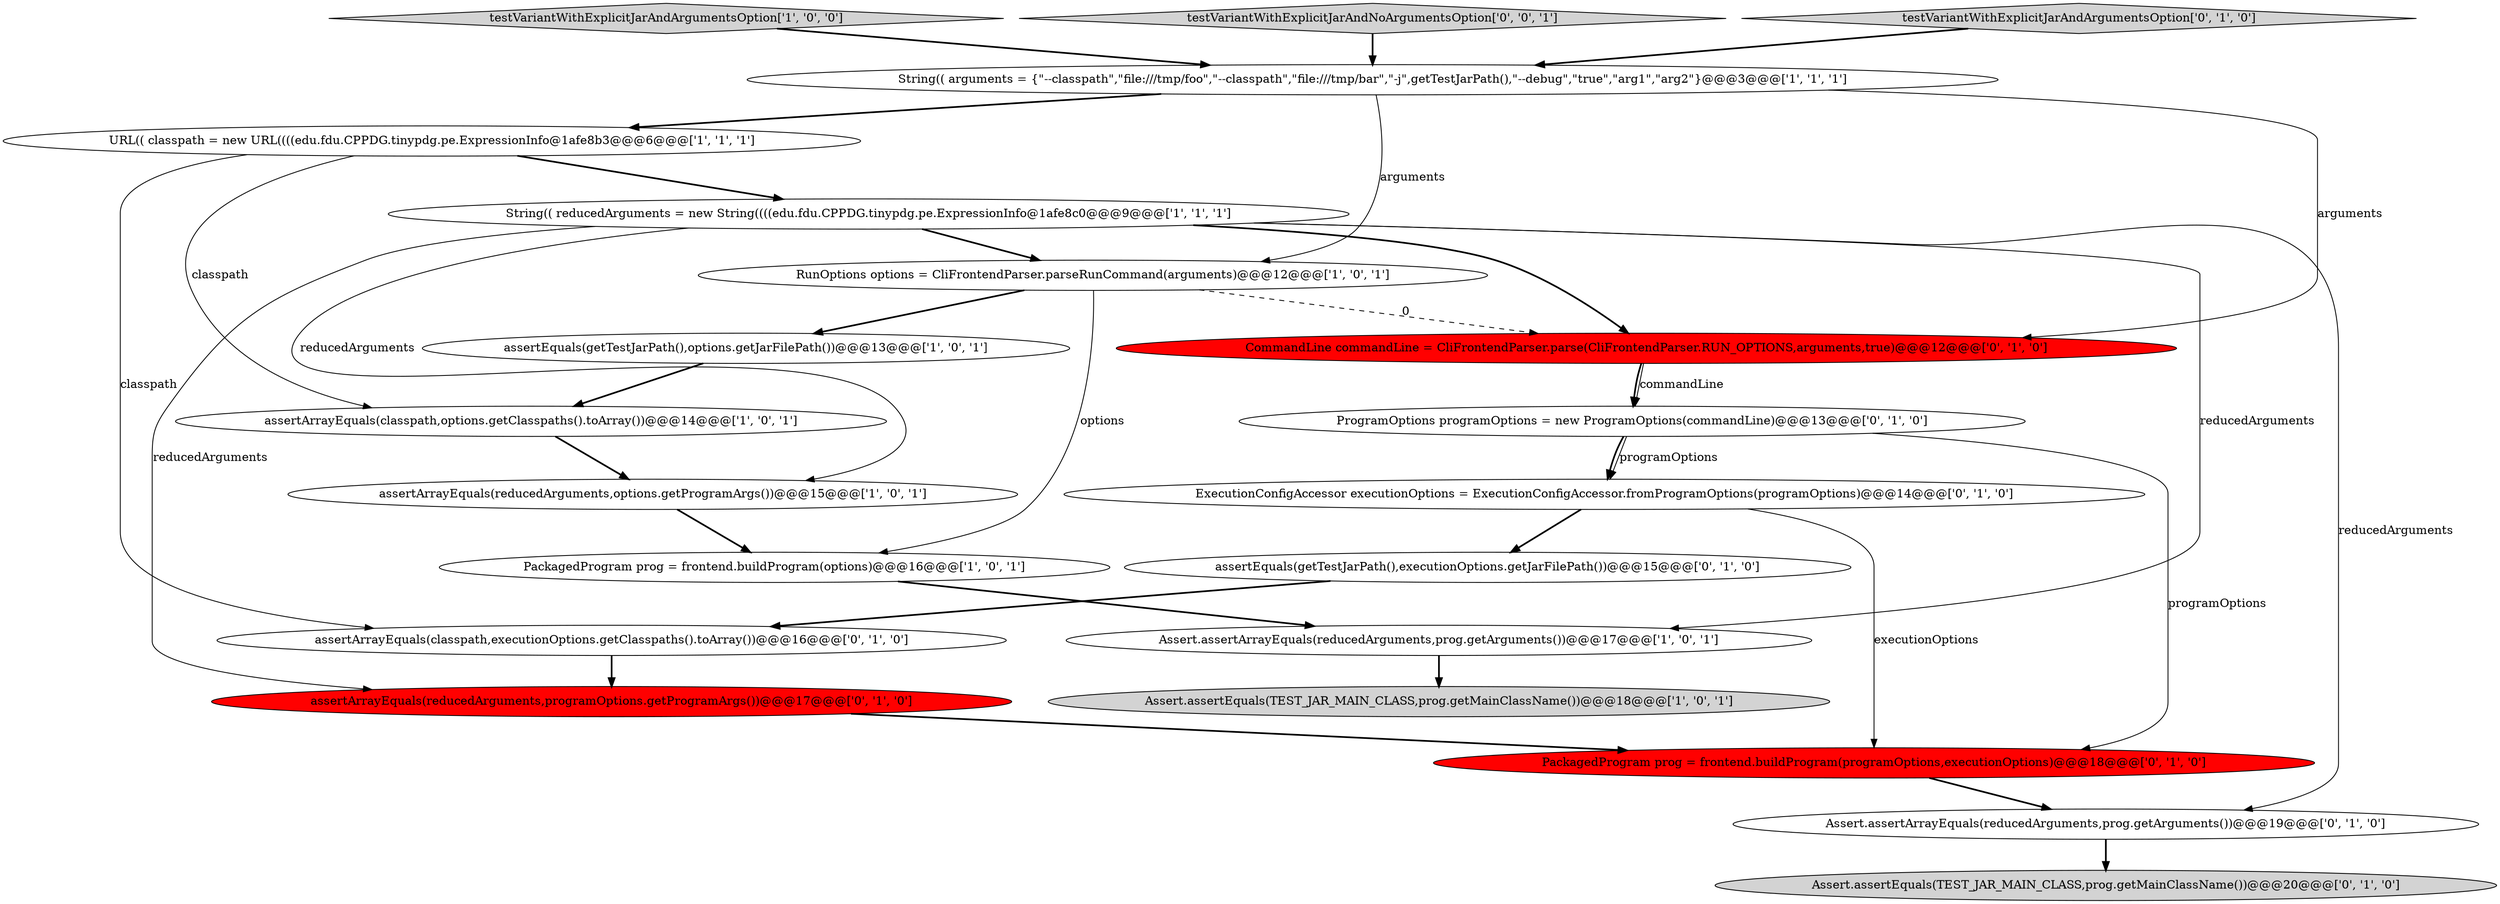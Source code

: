 digraph {
1 [style = filled, label = "Assert.assertArrayEquals(reducedArguments,prog.getArguments())@@@17@@@['1', '0', '1']", fillcolor = white, shape = ellipse image = "AAA0AAABBB1BBB"];
15 [style = filled, label = "assertArrayEquals(reducedArguments,programOptions.getProgramArgs())@@@17@@@['0', '1', '0']", fillcolor = red, shape = ellipse image = "AAA1AAABBB2BBB"];
3 [style = filled, label = "String(( reducedArguments = new String((((edu.fdu.CPPDG.tinypdg.pe.ExpressionInfo@1afe8c0@@@9@@@['1', '1', '1']", fillcolor = white, shape = ellipse image = "AAA0AAABBB1BBB"];
0 [style = filled, label = "assertArrayEquals(classpath,options.getClasspaths().toArray())@@@14@@@['1', '0', '1']", fillcolor = white, shape = ellipse image = "AAA0AAABBB1BBB"];
18 [style = filled, label = "ExecutionConfigAccessor executionOptions = ExecutionConfigAccessor.fromProgramOptions(programOptions)@@@14@@@['0', '1', '0']", fillcolor = white, shape = ellipse image = "AAA0AAABBB2BBB"];
9 [style = filled, label = "RunOptions options = CliFrontendParser.parseRunCommand(arguments)@@@12@@@['1', '0', '1']", fillcolor = white, shape = ellipse image = "AAA0AAABBB1BBB"];
19 [style = filled, label = "assertArrayEquals(classpath,executionOptions.getClasspaths().toArray())@@@16@@@['0', '1', '0']", fillcolor = white, shape = ellipse image = "AAA0AAABBB2BBB"];
16 [style = filled, label = "Assert.assertArrayEquals(reducedArguments,prog.getArguments())@@@19@@@['0', '1', '0']", fillcolor = white, shape = ellipse image = "AAA0AAABBB2BBB"];
7 [style = filled, label = "URL(( classpath = new URL((((edu.fdu.CPPDG.tinypdg.pe.ExpressionInfo@1afe8b3@@@6@@@['1', '1', '1']", fillcolor = white, shape = ellipse image = "AAA0AAABBB1BBB"];
11 [style = filled, label = "CommandLine commandLine = CliFrontendParser.parse(CliFrontendParser.RUN_OPTIONS,arguments,true)@@@12@@@['0', '1', '0']", fillcolor = red, shape = ellipse image = "AAA1AAABBB2BBB"];
10 [style = filled, label = "Assert.assertEquals(TEST_JAR_MAIN_CLASS,prog.getMainClassName())@@@18@@@['1', '0', '1']", fillcolor = lightgray, shape = ellipse image = "AAA0AAABBB1BBB"];
14 [style = filled, label = "assertEquals(getTestJarPath(),executionOptions.getJarFilePath())@@@15@@@['0', '1', '0']", fillcolor = white, shape = ellipse image = "AAA0AAABBB2BBB"];
4 [style = filled, label = "assertEquals(getTestJarPath(),options.getJarFilePath())@@@13@@@['1', '0', '1']", fillcolor = white, shape = ellipse image = "AAA0AAABBB1BBB"];
5 [style = filled, label = "PackagedProgram prog = frontend.buildProgram(options)@@@16@@@['1', '0', '1']", fillcolor = white, shape = ellipse image = "AAA0AAABBB1BBB"];
6 [style = filled, label = "testVariantWithExplicitJarAndArgumentsOption['1', '0', '0']", fillcolor = lightgray, shape = diamond image = "AAA0AAABBB1BBB"];
21 [style = filled, label = "testVariantWithExplicitJarAndNoArgumentsOption['0', '0', '1']", fillcolor = lightgray, shape = diamond image = "AAA0AAABBB3BBB"];
20 [style = filled, label = "Assert.assertEquals(TEST_JAR_MAIN_CLASS,prog.getMainClassName())@@@20@@@['0', '1', '0']", fillcolor = lightgray, shape = ellipse image = "AAA0AAABBB2BBB"];
12 [style = filled, label = "PackagedProgram prog = frontend.buildProgram(programOptions,executionOptions)@@@18@@@['0', '1', '0']", fillcolor = red, shape = ellipse image = "AAA1AAABBB2BBB"];
8 [style = filled, label = "assertArrayEquals(reducedArguments,options.getProgramArgs())@@@15@@@['1', '0', '1']", fillcolor = white, shape = ellipse image = "AAA0AAABBB1BBB"];
17 [style = filled, label = "ProgramOptions programOptions = new ProgramOptions(commandLine)@@@13@@@['0', '1', '0']", fillcolor = white, shape = ellipse image = "AAA0AAABBB2BBB"];
2 [style = filled, label = "String(( arguments = {\"--classpath\",\"file:///tmp/foo\",\"--classpath\",\"file:///tmp/bar\",\"-j\",getTestJarPath(),\"--debug\",\"true\",\"arg1\",\"arg2\"}@@@3@@@['1', '1', '1']", fillcolor = white, shape = ellipse image = "AAA0AAABBB1BBB"];
13 [style = filled, label = "testVariantWithExplicitJarAndArgumentsOption['0', '1', '0']", fillcolor = lightgray, shape = diamond image = "AAA0AAABBB2BBB"];
17->18 [style = solid, label="programOptions"];
3->8 [style = solid, label="reducedArguments"];
3->1 [style = solid, label="reducedArguments"];
9->4 [style = bold, label=""];
3->11 [style = bold, label=""];
3->16 [style = solid, label="reducedArguments"];
14->19 [style = bold, label=""];
18->12 [style = solid, label="executionOptions"];
7->19 [style = solid, label="classpath"];
12->16 [style = bold, label=""];
7->3 [style = bold, label=""];
2->9 [style = solid, label="arguments"];
4->0 [style = bold, label=""];
21->2 [style = bold, label=""];
7->0 [style = solid, label="classpath"];
6->2 [style = bold, label=""];
3->15 [style = solid, label="reducedArguments"];
3->9 [style = bold, label=""];
9->5 [style = solid, label="options"];
5->1 [style = bold, label=""];
17->12 [style = solid, label="programOptions"];
8->5 [style = bold, label=""];
0->8 [style = bold, label=""];
2->11 [style = solid, label="arguments"];
9->11 [style = dashed, label="0"];
11->17 [style = bold, label=""];
15->12 [style = bold, label=""];
2->7 [style = bold, label=""];
19->15 [style = bold, label=""];
1->10 [style = bold, label=""];
16->20 [style = bold, label=""];
18->14 [style = bold, label=""];
17->18 [style = bold, label=""];
13->2 [style = bold, label=""];
11->17 [style = solid, label="commandLine"];
}
